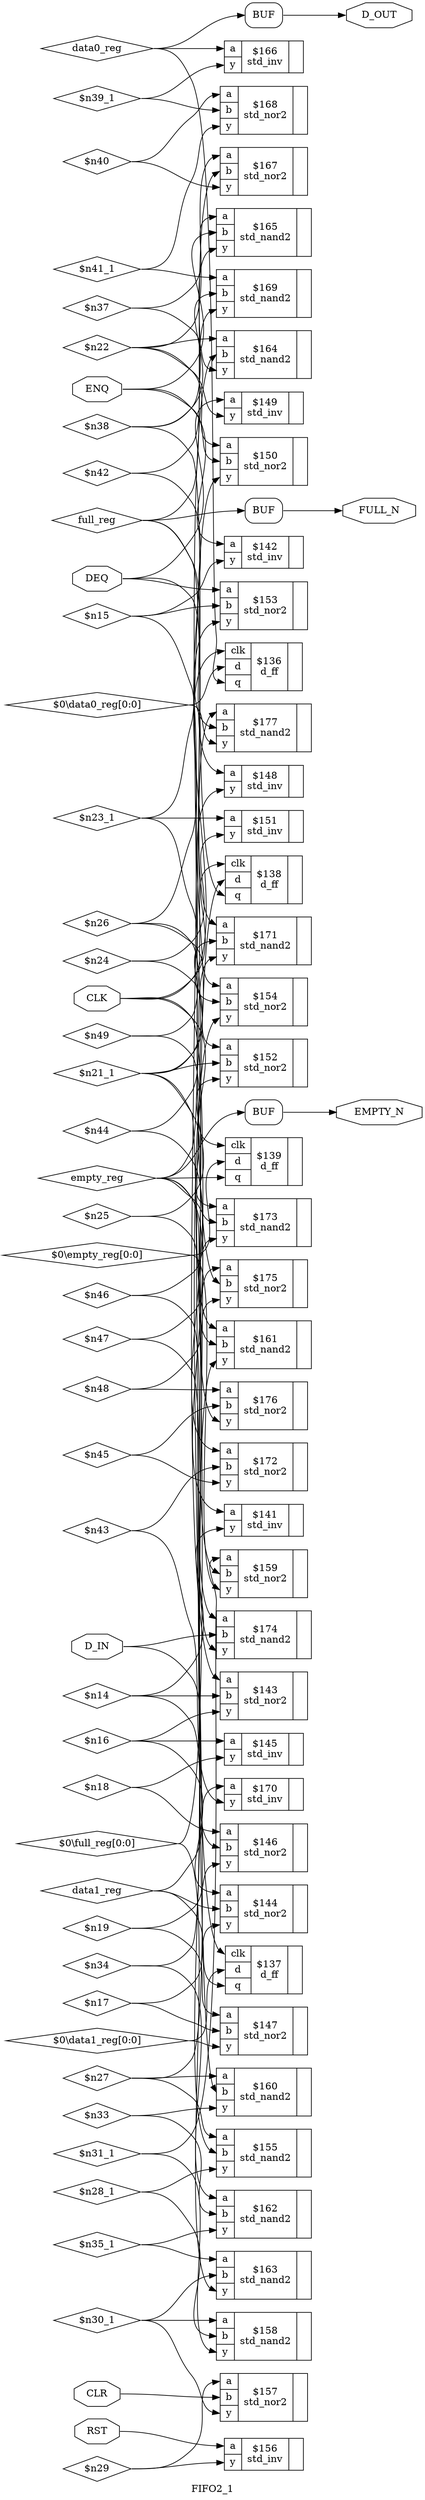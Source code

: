 digraph "FIFO2_1" {
label="FIFO2_1";
rankdir="LR";
remincross=true;
n39 [ shape=octagon, label="CLK", color="black", fontcolor="black" ];
n40 [ shape=octagon, label="CLR", color="black", fontcolor="black" ];
n41 [ shape=octagon, label="DEQ", color="black", fontcolor="black" ];
n42 [ shape=octagon, label="D_IN", color="black", fontcolor="black" ];
n43 [ shape=octagon, label="D_OUT", color="black", fontcolor="black" ];
n44 [ shape=octagon, label="EMPTY_N", color="black", fontcolor="black" ];
n45 [ shape=octagon, label="ENQ", color="black", fontcolor="black" ];
n46 [ shape=octagon, label="FULL_N", color="black", fontcolor="black" ];
n47 [ shape=octagon, label="RST", color="black", fontcolor="black" ];
n48 [ shape=diamond, label="data0_reg", color="black", fontcolor="black" ];
n49 [ shape=diamond, label="data1_reg", color="black", fontcolor="black" ];
n50 [ shape=diamond, label="empty_reg", color="black", fontcolor="black" ];
n51 [ shape=diamond, label="full_reg", color="black", fontcolor="black" ];
c54 [ shape=record, label="{{<p52> a|<p53> y}|$141\nstd_inv|{}}" ];
c55 [ shape=record, label="{{<p52> a|<p53> y}|$142\nstd_inv|{}}" ];
c57 [ shape=record, label="{{<p52> a|<p56> b|<p53> y}|$143\nstd_nor2|{}}" ];
c58 [ shape=record, label="{{<p52> a|<p56> b|<p53> y}|$144\nstd_nor2|{}}" ];
c59 [ shape=record, label="{{<p52> a|<p53> y}|$145\nstd_inv|{}}" ];
c60 [ shape=record, label="{{<p52> a|<p56> b|<p53> y}|$146\nstd_nor2|{}}" ];
c61 [ shape=record, label="{{<p52> a|<p56> b|<p53> y}|$147\nstd_nor2|{}}" ];
c62 [ shape=record, label="{{<p52> a|<p53> y}|$148\nstd_inv|{}}" ];
c63 [ shape=record, label="{{<p52> a|<p53> y}|$149\nstd_inv|{}}" ];
c64 [ shape=record, label="{{<p52> a|<p56> b|<p53> y}|$150\nstd_nor2|{}}" ];
c65 [ shape=record, label="{{<p52> a|<p53> y}|$151\nstd_inv|{}}" ];
c66 [ shape=record, label="{{<p52> a|<p56> b|<p53> y}|$152\nstd_nor2|{}}" ];
c67 [ shape=record, label="{{<p52> a|<p56> b|<p53> y}|$153\nstd_nor2|{}}" ];
c68 [ shape=record, label="{{<p52> a|<p56> b|<p53> y}|$154\nstd_nor2|{}}" ];
c69 [ shape=record, label="{{<p52> a|<p56> b|<p53> y}|$155\nstd_nand2|{}}" ];
c70 [ shape=record, label="{{<p52> a|<p53> y}|$156\nstd_inv|{}}" ];
c71 [ shape=record, label="{{<p52> a|<p56> b|<p53> y}|$157\nstd_nor2|{}}" ];
c72 [ shape=record, label="{{<p52> a|<p56> b|<p53> y}|$158\nstd_nand2|{}}" ];
c73 [ shape=record, label="{{<p52> a|<p56> b|<p53> y}|$159\nstd_nor2|{}}" ];
c74 [ shape=record, label="{{<p52> a|<p56> b|<p53> y}|$160\nstd_nand2|{}}" ];
c75 [ shape=record, label="{{<p52> a|<p56> b|<p53> y}|$161\nstd_nand2|{}}" ];
c76 [ shape=record, label="{{<p52> a|<p56> b|<p53> y}|$162\nstd_nand2|{}}" ];
c77 [ shape=record, label="{{<p52> a|<p56> b|<p53> y}|$163\nstd_nand2|{}}" ];
c78 [ shape=record, label="{{<p52> a|<p56> b|<p53> y}|$164\nstd_nand2|{}}" ];
c79 [ shape=record, label="{{<p52> a|<p56> b|<p53> y}|$165\nstd_nand2|{}}" ];
c80 [ shape=record, label="{{<p52> a|<p53> y}|$166\nstd_inv|{}}" ];
c81 [ shape=record, label="{{<p52> a|<p56> b|<p53> y}|$167\nstd_nor2|{}}" ];
c82 [ shape=record, label="{{<p52> a|<p56> b|<p53> y}|$168\nstd_nor2|{}}" ];
c83 [ shape=record, label="{{<p52> a|<p56> b|<p53> y}|$169\nstd_nand2|{}}" ];
c84 [ shape=record, label="{{<p52> a|<p53> y}|$170\nstd_inv|{}}" ];
c85 [ shape=record, label="{{<p52> a|<p56> b|<p53> y}|$171\nstd_nand2|{}}" ];
c86 [ shape=record, label="{{<p52> a|<p56> b|<p53> y}|$172\nstd_nor2|{}}" ];
c87 [ shape=record, label="{{<p52> a|<p56> b|<p53> y}|$173\nstd_nand2|{}}" ];
c88 [ shape=record, label="{{<p52> a|<p56> b|<p53> y}|$174\nstd_nand2|{}}" ];
c89 [ shape=record, label="{{<p52> a|<p56> b|<p53> y}|$175\nstd_nor2|{}}" ];
c90 [ shape=record, label="{{<p52> a|<p56> b|<p53> y}|$176\nstd_nor2|{}}" ];
c91 [ shape=record, label="{{<p52> a|<p56> b|<p53> y}|$177\nstd_nand2|{}}" ];
c95 [ shape=record, label="{{<p92> clk|<p93> d|<p94> q}|$136\nd_ff|{}}" ];
c96 [ shape=record, label="{{<p92> clk|<p93> d|<p94> q}|$137\nd_ff|{}}" ];
c97 [ shape=record, label="{{<p92> clk|<p93> d|<p94> q}|$138\nd_ff|{}}" ];
c98 [ shape=record, label="{{<p92> clk|<p93> d|<p94> q}|$139\nd_ff|{}}" ];
x0 [shape=box, style=rounded, label="BUF"];
x1 [shape=box, style=rounded, label="BUF"];
x2 [shape=box, style=rounded, label="BUF"];
n10 [ shape=diamond, label="$n18" ];
n10:e -> c59:p53:w [color="black", label=""];
n10:e -> c60:p52:w [color="black", label=""];
n11 [ shape=diamond, label="$n19" ];
n11:e -> c60:p53:w [color="black", label=""];
n11:e -> c61:p52:w [color="black", label=""];
n12 [ shape=diamond, label="$n21_1" ];
n12:e -> c62:p53:w [color="black", label=""];
n12:e -> c66:p56:w [color="black", label=""];
n12:e -> c74:p56:w [color="black", label=""];
n12:e -> c85:p56:w [color="black", label=""];
n12:e -> c87:p52:w [color="black", label=""];
n13 [ shape=diamond, label="$n22" ];
n13:e -> c63:p53:w [color="black", label=""];
n13:e -> c64:p52:w [color="black", label=""];
n13:e -> c78:p52:w [color="black", label=""];
n13:e -> c81:p52:w [color="black", label=""];
n14 [ shape=diamond, label="$n23_1" ];
n14:e -> c64:p53:w [color="black", label=""];
n14:e -> c65:p52:w [color="black", label=""];
n14:e -> c68:p56:w [color="black", label=""];
n15 [ shape=diamond, label="$n24" ];
n15:e -> c65:p53:w [color="black", label=""];
n15:e -> c66:p52:w [color="black", label=""];
n16 [ shape=diamond, label="$n25" ];
n16:e -> c66:p53:w [color="black", label=""];
n16:e -> c73:p56:w [color="black", label=""];
n17 [ shape=diamond, label="$n26" ];
n17:e -> c67:p53:w [color="black", label=""];
n17:e -> c68:p52:w [color="black", label=""];
n17:e -> c75:p52:w [color="black", label=""];
n18 [ shape=diamond, label="$n27" ];
n18:e -> c68:p53:w [color="black", label=""];
n18:e -> c69:p52:w [color="black", label=""];
n18:e -> c74:p52:w [color="black", label=""];
n19 [ shape=diamond, label="$n28_1" ];
n19:e -> c69:p53:w [color="black", label=""];
n19:e -> c72:p56:w [color="black", label=""];
n2 [ shape=diamond, label="$0\\data0_reg[0:0]" ];
n2:e -> c91:p53:w [color="black", label=""];
n2:e -> c95:p93:w [color="black", label=""];
n20 [ shape=diamond, label="$n29" ];
n20:e -> c70:p53:w [color="black", label=""];
n20:e -> c71:p52:w [color="black", label=""];
n21 [ shape=diamond, label="$n30_1" ];
n21:e -> c71:p53:w [color="black", label=""];
n21:e -> c72:p52:w [color="black", label=""];
n21:e -> c77:p56:w [color="black", label=""];
n22 [ shape=diamond, label="$n31_1" ];
n22:e -> c72:p53:w [color="black", label=""];
n22:e -> c73:p52:w [color="black", label=""];
n23 [ shape=diamond, label="$n33" ];
n23:e -> c74:p53:w [color="black", label=""];
n23:e -> c76:p56:w [color="black", label=""];
n24 [ shape=diamond, label="$n34" ];
n24:e -> c75:p53:w [color="black", label=""];
n24:e -> c76:p52:w [color="black", label=""];
n25 [ shape=diamond, label="$n35_1" ];
n25:e -> c76:p53:w [color="black", label=""];
n25:e -> c77:p52:w [color="black", label=""];
n26 [ shape=diamond, label="$n37" ];
n26:e -> c78:p53:w [color="black", label=""];
n26:e -> c79:p52:w [color="black", label=""];
n27 [ shape=diamond, label="$n38" ];
n27:e -> c79:p53:w [color="black", label=""];
n27:e -> c83:p56:w [color="black", label=""];
n27:e -> c89:p56:w [color="black", label=""];
n28 [ shape=diamond, label="$n39_1" ];
n28:e -> c80:p53:w [color="black", label=""];
n28:e -> c82:p56:w [color="black", label=""];
n29 [ shape=diamond, label="$n40" ];
n29:e -> c81:p53:w [color="black", label=""];
n29:e -> c82:p52:w [color="black", label=""];
n3 [ shape=diamond, label="$0\\data1_reg[0:0]" ];
n3:e -> c61:p53:w [color="black", label=""];
n3:e -> c96:p93:w [color="black", label=""];
n30 [ shape=diamond, label="$n41_1" ];
n30:e -> c82:p53:w [color="black", label=""];
n30:e -> c83:p52:w [color="black", label=""];
n31 [ shape=diamond, label="$n42" ];
n31:e -> c83:p53:w [color="black", label=""];
n31:e -> c91:p56:w [color="black", label=""];
n32 [ shape=diamond, label="$n43" ];
n32:e -> c84:p53:w [color="black", label=""];
n32:e -> c86:p56:w [color="black", label=""];
n33 [ shape=diamond, label="$n44" ];
n33:e -> c85:p53:w [color="black", label=""];
n33:e -> c86:p52:w [color="black", label=""];
n34 [ shape=diamond, label="$n45" ];
n34:e -> c86:p53:w [color="black", label=""];
n34:e -> c90:p56:w [color="black", label=""];
n35 [ shape=diamond, label="$n46" ];
n35:e -> c87:p53:w [color="black", label=""];
n35:e -> c88:p52:w [color="black", label=""];
n36 [ shape=diamond, label="$n47" ];
n36:e -> c88:p53:w [color="black", label=""];
n36:e -> c89:p52:w [color="black", label=""];
n37 [ shape=diamond, label="$n48" ];
n37:e -> c89:p53:w [color="black", label=""];
n37:e -> c90:p52:w [color="black", label=""];
n38 [ shape=diamond, label="$n49" ];
n38:e -> c90:p53:w [color="black", label=""];
n38:e -> c91:p52:w [color="black", label=""];
n39:e -> c95:p92:w [color="black", label=""];
n39:e -> c96:p92:w [color="black", label=""];
n39:e -> c97:p92:w [color="black", label=""];
n39:e -> c98:p92:w [color="black", label=""];
n4 [ shape=diamond, label="$0\\empty_reg[0:0]" ];
n4:e -> c73:p53:w [color="black", label=""];
n4:e -> c98:p93:w [color="black", label=""];
n40:e -> c71:p56:w [color="black", label=""];
n41:e -> c63:p52:w [color="black", label=""];
n41:e -> c67:p52:w [color="black", label=""];
n41:e -> c85:p52:w [color="black", label=""];
n42:e -> c60:p56:w [color="black", label=""];
n42:e -> c88:p56:w [color="black", label=""];
x0:e:e -> n43:w [color="black", label=""];
x1:e:e -> n44:w [color="black", label=""];
n45:e -> c55:p52:w [color="black", label=""];
n45:e -> c64:p56:w [color="black", label=""];
n45:e -> c79:p56:w [color="black", label=""];
x2:e:e -> n46:w [color="black", label=""];
n47:e -> c70:p52:w [color="black", label=""];
n48:e -> c80:p52:w [color="black", label=""];
n48:e -> c95:p94:w [color="black", label=""];
n48:e -> x0:w:w [color="black", label=""];
n49:e -> c58:p56:w [color="black", label=""];
n49:e -> c84:p52:w [color="black", label=""];
n49:e -> c96:p94:w [color="black", label=""];
n5 [ shape=diamond, label="$0\\full_reg[0:0]" ];
n5:e -> c77:p53:w [color="black", label=""];
n5:e -> c97:p93:w [color="black", label=""];
n50:e -> c54:p52:w [color="black", label=""];
n50:e -> c75:p56:w [color="black", label=""];
n50:e -> c78:p56:w [color="black", label=""];
n50:e -> c87:p56:w [color="black", label=""];
n50:e -> c98:p94:w [color="black", label=""];
n50:e -> x1:w:w [color="black", label=""];
n51:e -> c62:p52:w [color="black", label=""];
n51:e -> c81:p56:w [color="black", label=""];
n51:e -> c97:p94:w [color="black", label=""];
n51:e -> x2:w:w [color="black", label=""];
n6 [ shape=diamond, label="$n14" ];
n6:e -> c54:p53:w [color="black", label=""];
n6:e -> c57:p56:w [color="black", label=""];
n6:e -> c69:p56:w [color="black", label=""];
n7 [ shape=diamond, label="$n15" ];
n7:e -> c55:p53:w [color="black", label=""];
n7:e -> c57:p52:w [color="black", label=""];
n7:e -> c67:p56:w [color="black", label=""];
n8 [ shape=diamond, label="$n16" ];
n8:e -> c57:p53:w [color="black", label=""];
n8:e -> c58:p52:w [color="black", label=""];
n8:e -> c59:p52:w [color="black", label=""];
n9 [ shape=diamond, label="$n17" ];
n9:e -> c58:p53:w [color="black", label=""];
n9:e -> c61:p56:w [color="black", label=""];
}
